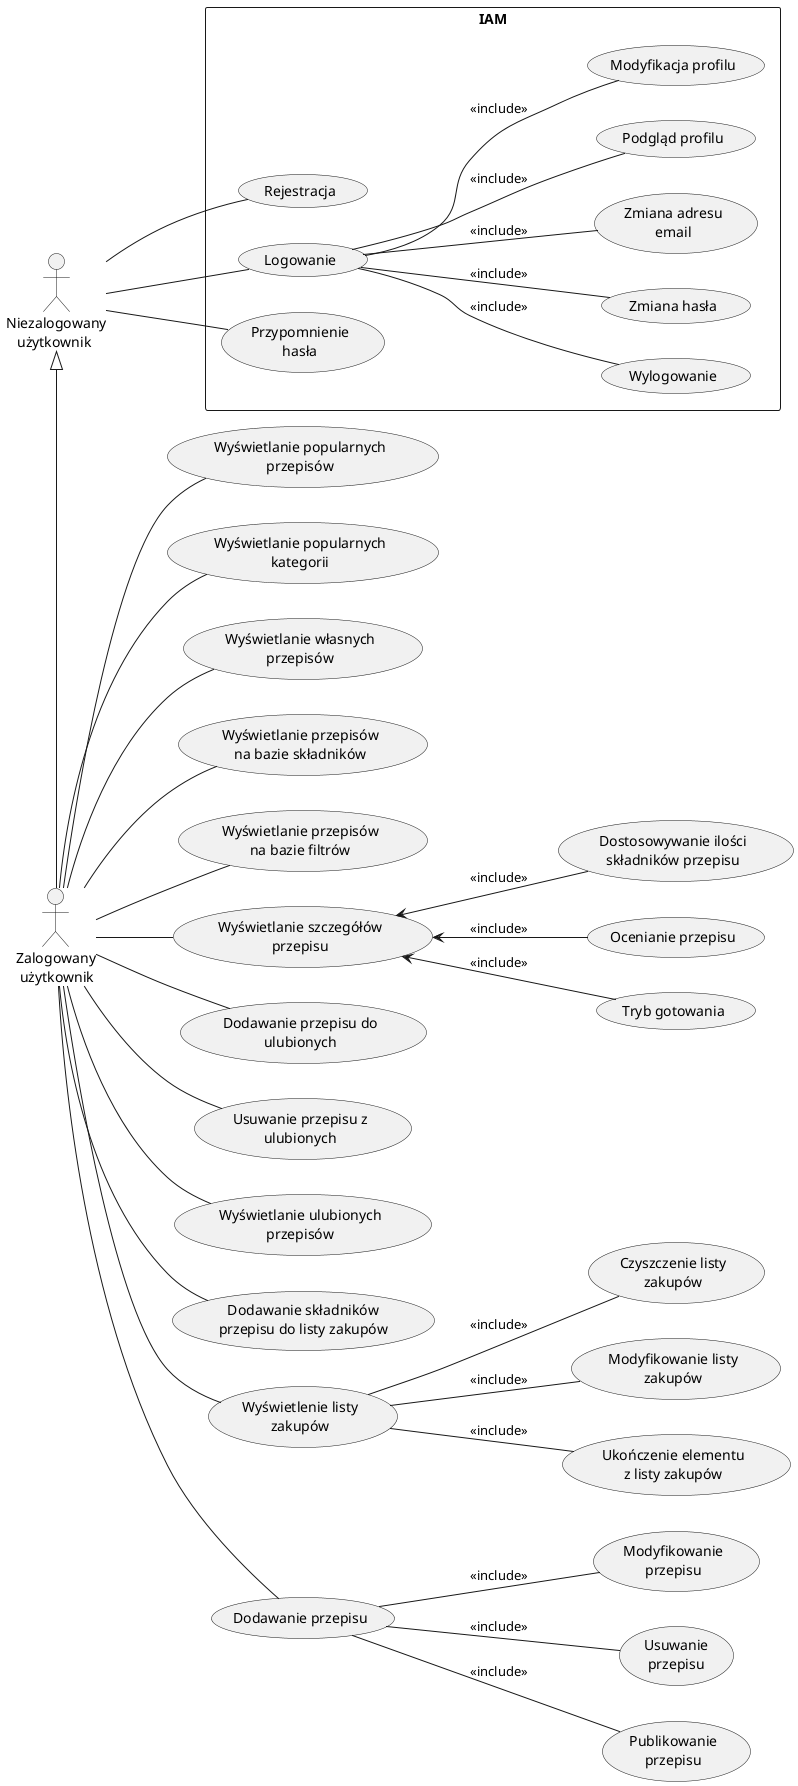 @startuml
left to right direction

actor "Niezalogowany\n   użytkownik" as anonymous_user
actor "Zalogowany\n użytkownik" as logged_in_user

rectangle IAM {
    usecase "Rejestracja" as iam_register
    usecase "Logowanie" as iam_login
    usecase "Przypomnienie\nhasła" as iam_forgot_password
    usecase "Wylogowanie" as iam_logout
    usecase "Zmiana hasła" as iam_password_change
    usecase "Zmiana adresu\nemail" as iam_email_change
    usecase "Podgląd profilu" as iam_me_details
    usecase "Modyfikacja profilu" as iam_me_edit
}

usecase "Wyświetlanie popularnych\nprzepisów" as home_popular_recipes
usecase "Wyświetlanie popularnych\nkategorii" as home_popular_categories
usecase "Wyświetlanie własnych\nprzepisów" as home_my_recipes

usecase "Wyświetlanie przepisów\nna bazie składników" as recipes_by_ingredients
usecase "Wyświetlanie przepisów\nna bazie filtrów" as recipes_by_filters

usecase "Wyświetlanie szczegółów\nprzepisu" as recipe_details
usecase "Dostosowywanie ilości\nskładników przepisu" as recipe_details_adjust_quantity
usecase "Ocenianie przepisu" as recipe_details_rate
usecase "Tryb gotowania" as recipe_details_cooking_mode

usecase "Dodawanie przepisu do\nulubionych" as add_recipe_to_favourite
usecase "Usuwanie przepisu z\nulubionych" as remove_recipe_from_favourite
usecase "Wyświetlanie ulubionych\nprzepisów" as favourite_recipes

usecase "Dodawanie składników\nprzepisu do listy zakupów" as add_recipe_ingredients_to_shopping_list
usecase "Wyświetlenie listy\nzakupów" as shopping_list
usecase "Czyszczenie listy\nzakupów" as shopping_list_clear
usecase "Modyfikowanie listy\nzakupów" as shopping_list_edit
usecase "Ukończenie elementu\nz listy zakupów" as shopping_list_complete

usecase "Dodawanie przepisu" as add_recipe
usecase "Modyfikowanie\nprzepisu" as edit_recipe
usecase "Usuwanie\nprzepisu" as delete_recipe
usecase "Publikowanie\nprzepisu" as publish_recipe

anonymous_user <|-right- logged_in_user

anonymous_user -- iam_register
anonymous_user -- iam_login
anonymous_user -- iam_forgot_password
iam_login -- iam_logout : <<include>>
iam_login -- iam_password_change : <<include>>
iam_login -- iam_email_change : <<include>>
iam_login -- iam_me_details : <<include>>
iam_login -- iam_me_edit : <<include>>

logged_in_user -- home_popular_recipes
logged_in_user -- home_popular_categories
logged_in_user -- home_my_recipes

logged_in_user -- recipes_by_ingredients
logged_in_user -- recipes_by_filters

logged_in_user -- recipe_details
recipe_details <-- recipe_details_adjust_quantity : <<include>>
recipe_details <-- recipe_details_rate : <<include>>
recipe_details <-- recipe_details_cooking_mode : <<include>>

logged_in_user -- add_recipe_to_favourite
logged_in_user -- remove_recipe_from_favourite
logged_in_user -- favourite_recipes

logged_in_user -- add_recipe_ingredients_to_shopping_list
logged_in_user -- shopping_list
shopping_list -- shopping_list_clear : <<include>>
shopping_list -- shopping_list_edit : <<include>>
shopping_list -- shopping_list_complete : <<include>>

logged_in_user -- add_recipe
add_recipe -- publish_recipe : <<include>>
add_recipe -- edit_recipe : <<include>>
add_recipe -- delete_recipe : <<include>>
@enduml

